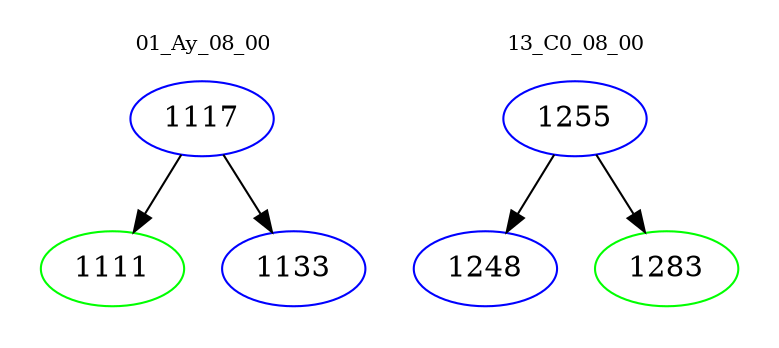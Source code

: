 digraph{
subgraph cluster_0 {
color = white
label = "01_Ay_08_00";
fontsize=10;
T0_1117 [label="1117", color="blue"]
T0_1117 -> T0_1111 [color="black"]
T0_1111 [label="1111", color="green"]
T0_1117 -> T0_1133 [color="black"]
T0_1133 [label="1133", color="blue"]
}
subgraph cluster_1 {
color = white
label = "13_C0_08_00";
fontsize=10;
T1_1255 [label="1255", color="blue"]
T1_1255 -> T1_1248 [color="black"]
T1_1248 [label="1248", color="blue"]
T1_1255 -> T1_1283 [color="black"]
T1_1283 [label="1283", color="green"]
}
}
